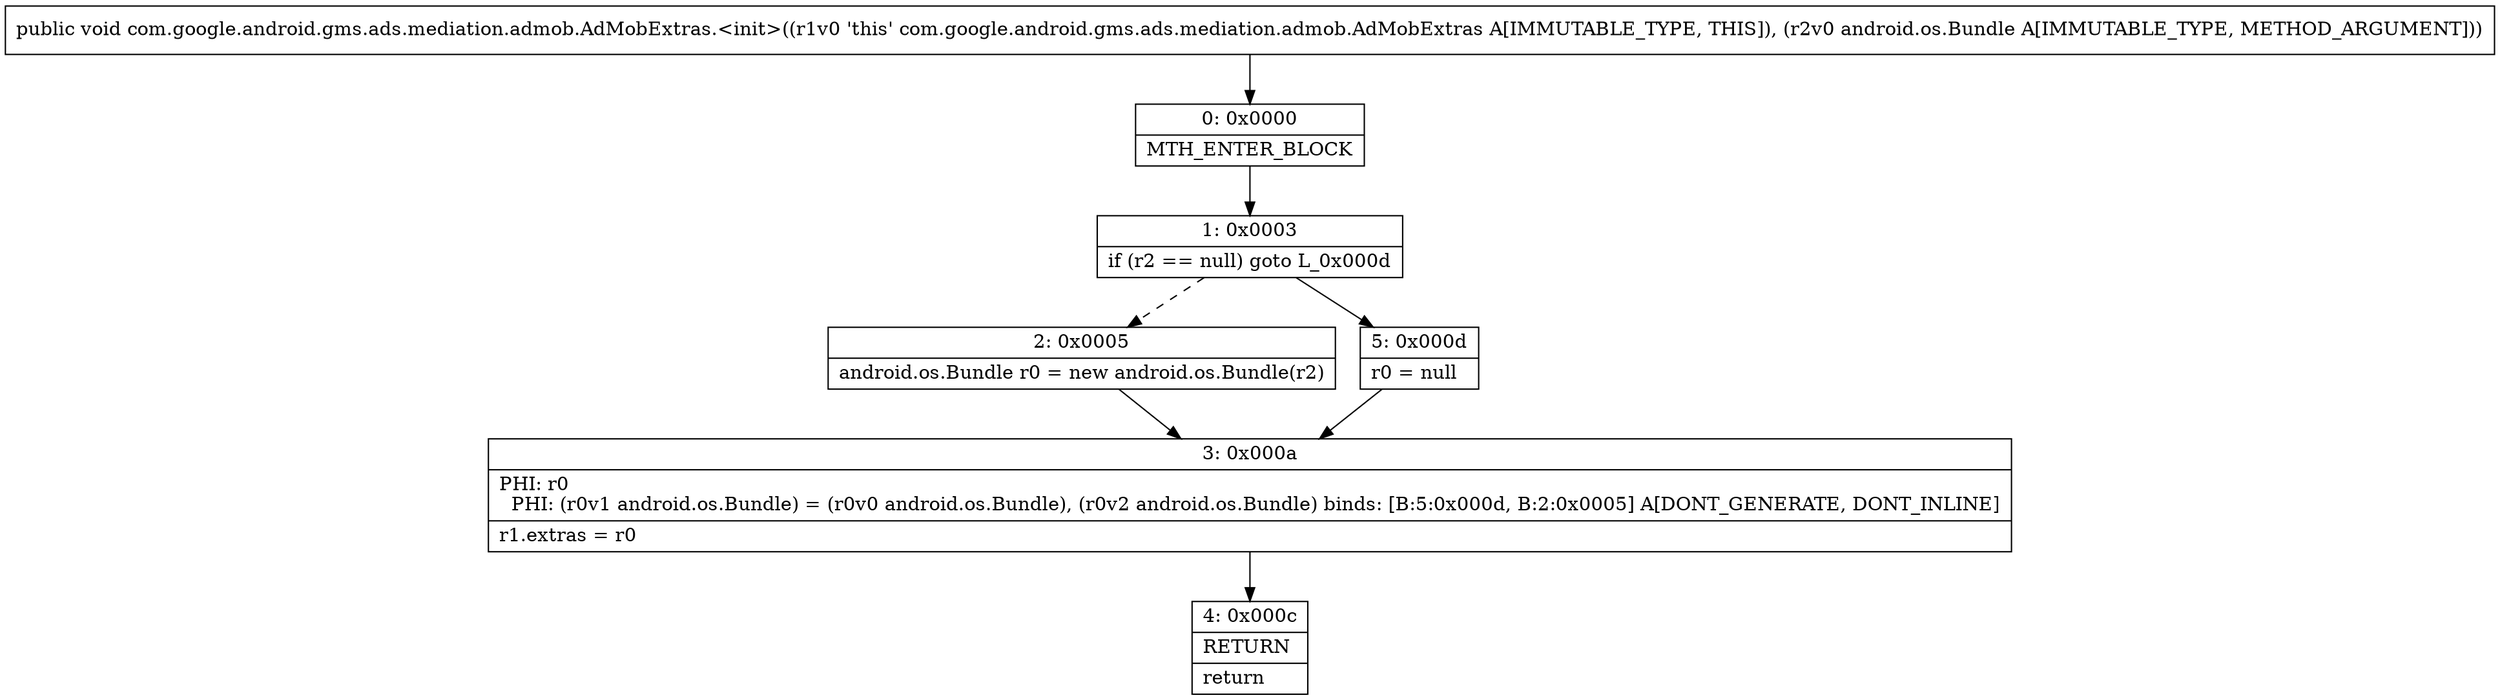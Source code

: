digraph "CFG forcom.google.android.gms.ads.mediation.admob.AdMobExtras.\<init\>(Landroid\/os\/Bundle;)V" {
Node_0 [shape=record,label="{0\:\ 0x0000|MTH_ENTER_BLOCK\l}"];
Node_1 [shape=record,label="{1\:\ 0x0003|if (r2 == null) goto L_0x000d\l}"];
Node_2 [shape=record,label="{2\:\ 0x0005|android.os.Bundle r0 = new android.os.Bundle(r2)\l}"];
Node_3 [shape=record,label="{3\:\ 0x000a|PHI: r0 \l  PHI: (r0v1 android.os.Bundle) = (r0v0 android.os.Bundle), (r0v2 android.os.Bundle) binds: [B:5:0x000d, B:2:0x0005] A[DONT_GENERATE, DONT_INLINE]\l|r1.extras = r0\l}"];
Node_4 [shape=record,label="{4\:\ 0x000c|RETURN\l|return\l}"];
Node_5 [shape=record,label="{5\:\ 0x000d|r0 = null\l}"];
MethodNode[shape=record,label="{public void com.google.android.gms.ads.mediation.admob.AdMobExtras.\<init\>((r1v0 'this' com.google.android.gms.ads.mediation.admob.AdMobExtras A[IMMUTABLE_TYPE, THIS]), (r2v0 android.os.Bundle A[IMMUTABLE_TYPE, METHOD_ARGUMENT])) }"];
MethodNode -> Node_0;
Node_0 -> Node_1;
Node_1 -> Node_2[style=dashed];
Node_1 -> Node_5;
Node_2 -> Node_3;
Node_3 -> Node_4;
Node_5 -> Node_3;
}

